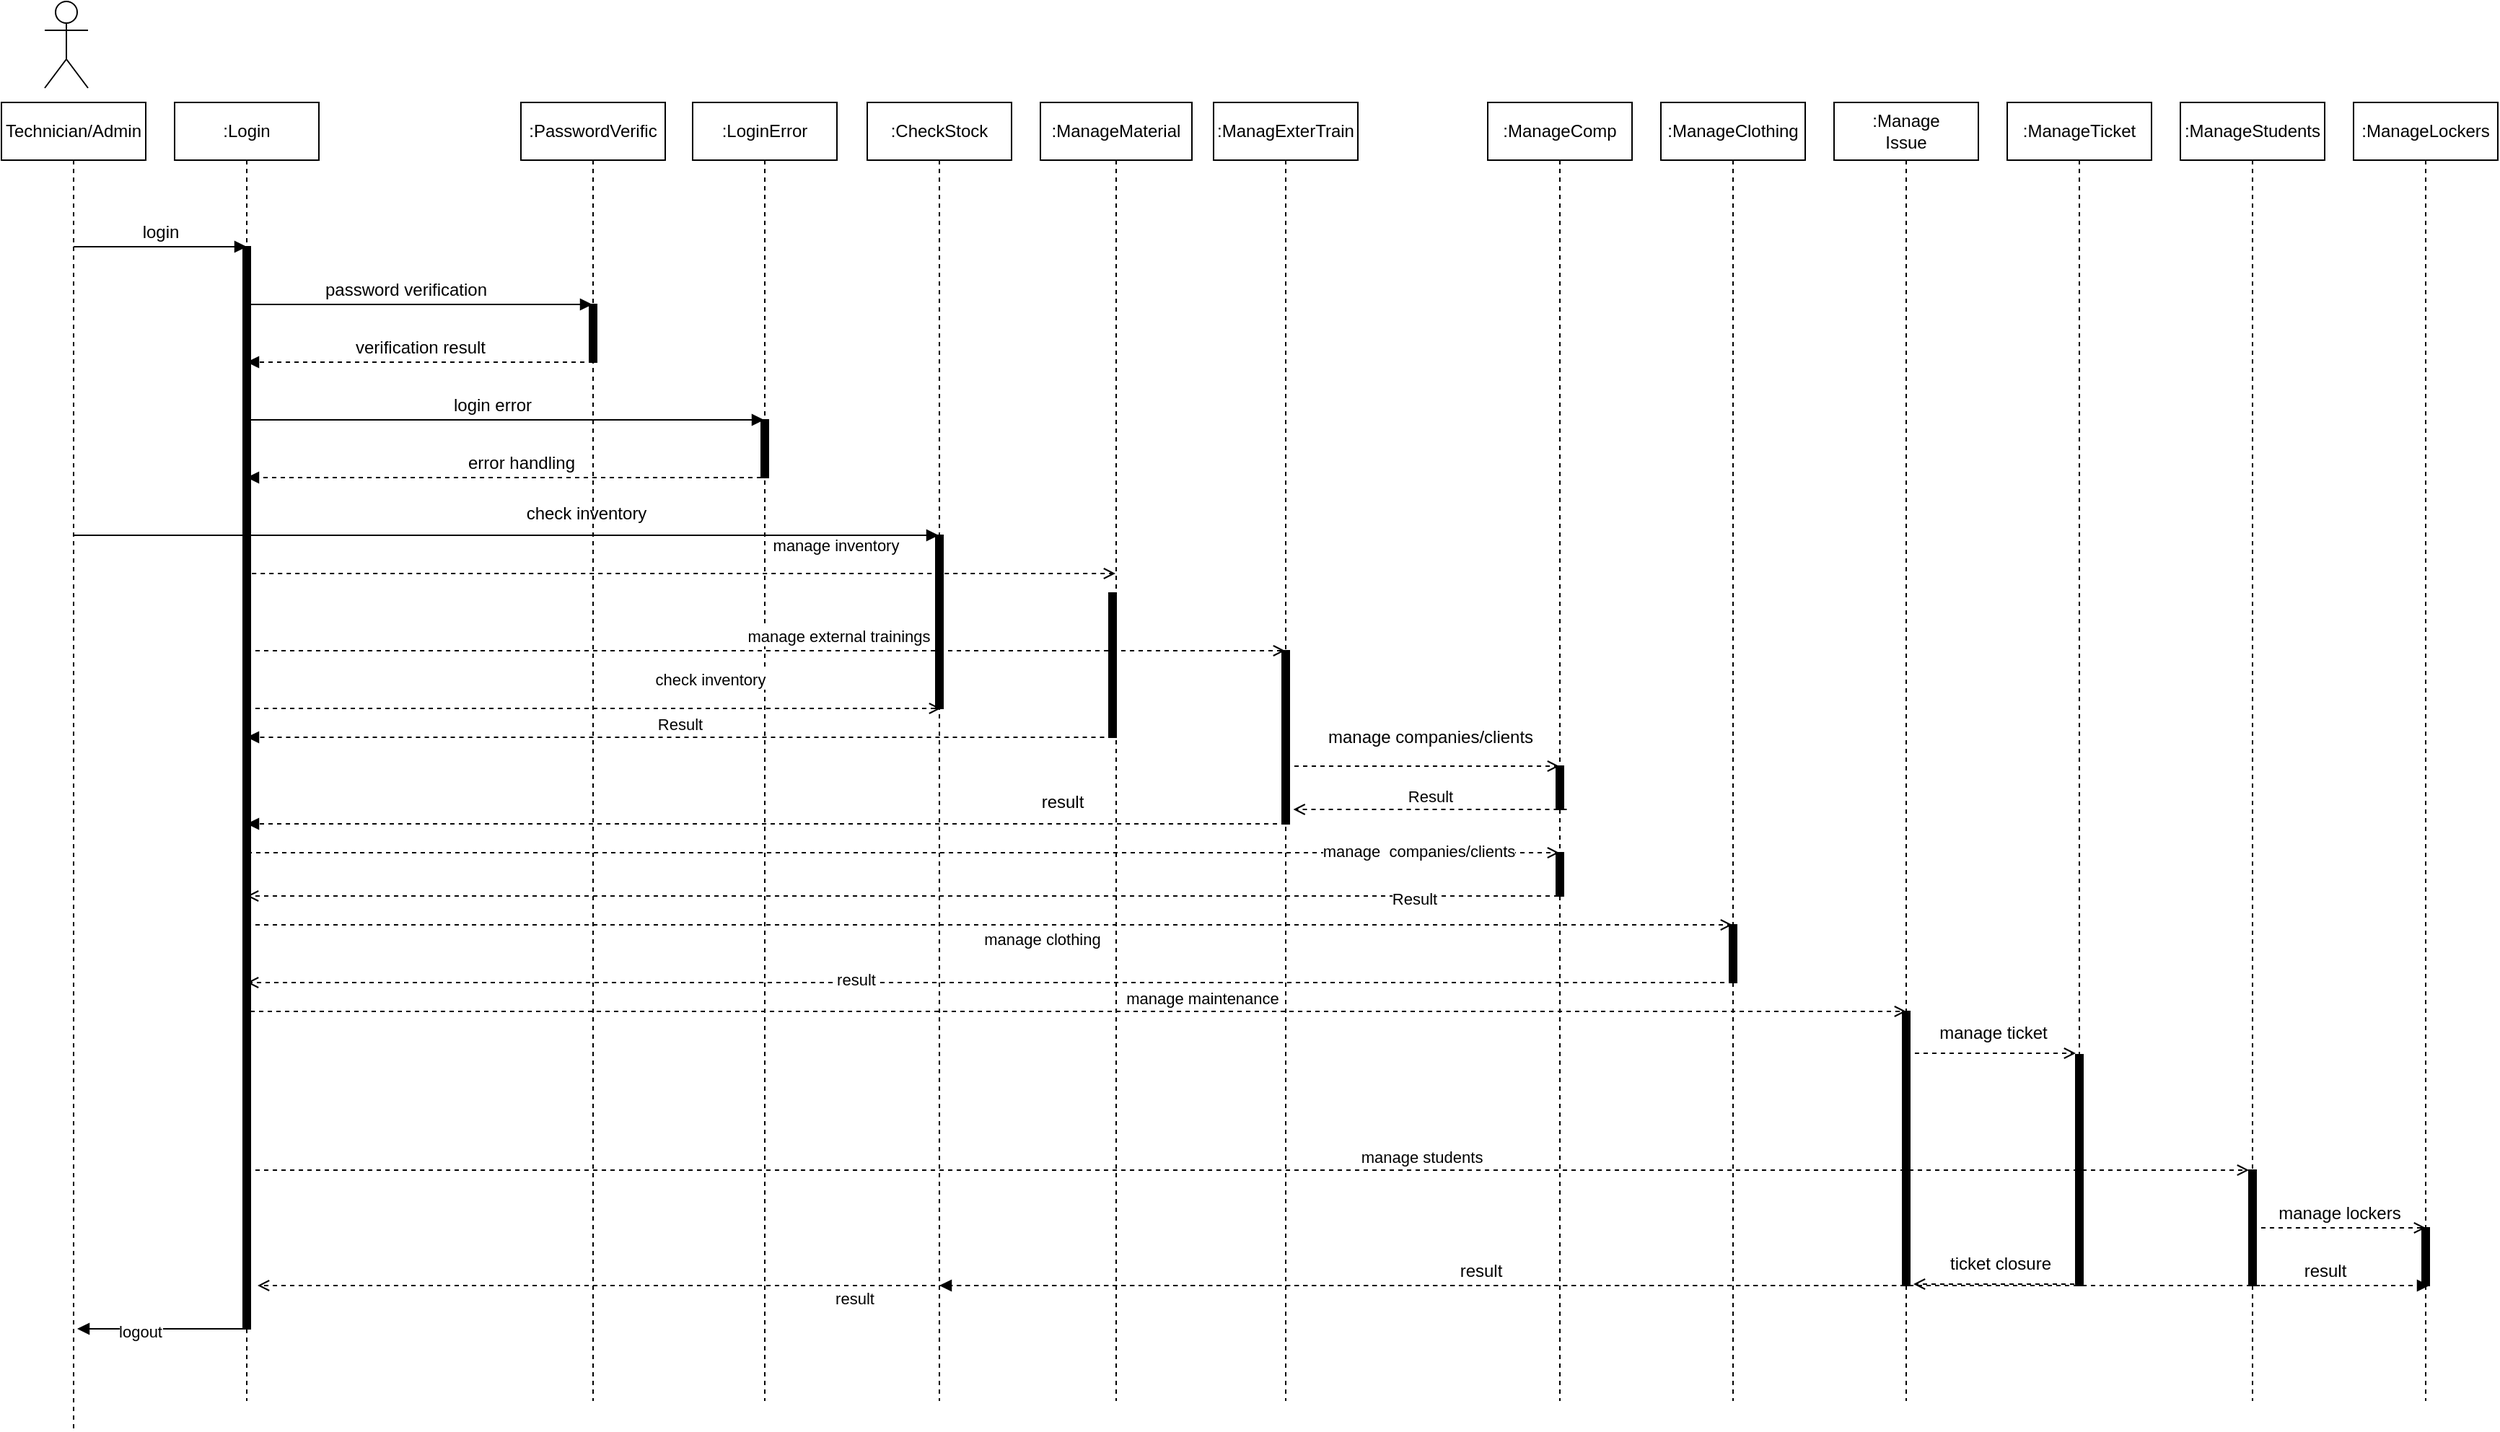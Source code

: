 <mxfile>
    <diagram id="QvviNFdsMGVvqDGoGLUo" name="Page-1">
        <mxGraphModel dx="3012" dy="2016" grid="1" gridSize="10" guides="1" tooltips="1" connect="1" arrows="1" fold="1" page="1" pageScale="1" pageWidth="850" pageHeight="1100" math="0" shadow="0">
            <root>
                <mxCell id="0"/>
                <mxCell id="1" parent="0"/>
                <mxCell id="2" value="" style="shape=umlActor;verticalLabelPosition=bottom;verticalAlign=top;html=1;" parent="1" vertex="1">
                    <mxGeometry x="-770" y="-1090" width="30" height="60" as="geometry"/>
                </mxCell>
                <mxCell id="3" value=":Login" style="shape=umlLifeline;perimeter=lifelinePerimeter;whiteSpace=wrap;html=1;container=1;collapsible=0;recursiveResize=0;outlineConnect=0;" parent="1" vertex="1">
                    <mxGeometry x="-680" y="-1020" width="100" height="900" as="geometry"/>
                </mxCell>
                <mxCell id="17" value="" style="html=1;points=[];perimeter=orthogonalPerimeter;fillColor=strokeColor;" parent="3" vertex="1">
                    <mxGeometry x="47.5" y="100" width="5" height="750" as="geometry"/>
                </mxCell>
                <mxCell id="23" value="" style="html=1;verticalAlign=bottom;labelBackgroundColor=none;endArrow=block;endFill=1;" parent="3" edge="1">
                    <mxGeometry width="160" relative="1" as="geometry">
                        <mxPoint x="-70" y="100" as="sourcePoint"/>
                        <mxPoint x="50" y="100" as="targetPoint"/>
                    </mxGeometry>
                </mxCell>
                <mxCell id="25" value="" style="html=1;verticalAlign=bottom;labelBackgroundColor=none;endArrow=block;endFill=1;" parent="3" target="4" edge="1">
                    <mxGeometry width="160" relative="1" as="geometry">
                        <mxPoint x="52.5" y="140" as="sourcePoint"/>
                        <mxPoint x="212.5" y="140" as="targetPoint"/>
                    </mxGeometry>
                </mxCell>
                <mxCell id="33" value="" style="html=1;verticalAlign=bottom;labelBackgroundColor=none;endArrow=block;endFill=1;" parent="3" target="6" edge="1">
                    <mxGeometry width="160" relative="1" as="geometry">
                        <mxPoint x="-70" y="300" as="sourcePoint"/>
                        <mxPoint x="90" y="300" as="targetPoint"/>
                    </mxGeometry>
                </mxCell>
                <mxCell id="84" value="" style="html=1;verticalAlign=bottom;labelBackgroundColor=none;endArrow=block;endFill=1;" parent="3" edge="1">
                    <mxGeometry width="160" relative="1" as="geometry">
                        <mxPoint x="52.5" y="850" as="sourcePoint"/>
                        <mxPoint x="-67.5" y="850" as="targetPoint"/>
                    </mxGeometry>
                </mxCell>
                <mxCell id="85" value="logout" style="edgeLabel;html=1;align=center;verticalAlign=middle;resizable=0;points=[];" parent="84" vertex="1" connectable="0">
                    <mxGeometry x="0.282" y="2" relative="1" as="geometry">
                        <mxPoint as="offset"/>
                    </mxGeometry>
                </mxCell>
                <mxCell id="4" value=":PasswordVerific" style="shape=umlLifeline;perimeter=lifelinePerimeter;whiteSpace=wrap;html=1;container=1;collapsible=0;recursiveResize=0;outlineConnect=0;" parent="1" vertex="1">
                    <mxGeometry x="-440" y="-1020" width="100" height="900" as="geometry"/>
                </mxCell>
                <mxCell id="18" value="" style="html=1;points=[];perimeter=orthogonalPerimeter;fillColor=strokeColor;" parent="4" vertex="1">
                    <mxGeometry x="47.5" y="140" width="5" height="40" as="geometry"/>
                </mxCell>
                <mxCell id="31" value="" style="html=1;verticalAlign=bottom;labelBackgroundColor=none;endArrow=block;endFill=1;dashed=1;" parent="4" target="3" edge="1">
                    <mxGeometry width="160" relative="1" as="geometry">
                        <mxPoint x="166.5" y="260" as="sourcePoint"/>
                        <mxPoint x="-74" y="260" as="targetPoint"/>
                    </mxGeometry>
                </mxCell>
                <mxCell id="34" value="check inventory" style="text;html=1;align=center;verticalAlign=middle;resizable=0;points=[];autosize=1;strokeColor=none;fillColor=none;" parent="4" vertex="1">
                    <mxGeometry x="-10" y="270" width="110" height="30" as="geometry"/>
                </mxCell>
                <mxCell id="5" value=":LoginError" style="shape=umlLifeline;perimeter=lifelinePerimeter;whiteSpace=wrap;html=1;container=1;collapsible=0;recursiveResize=0;outlineConnect=0;" parent="1" vertex="1">
                    <mxGeometry x="-321" y="-1020" width="100" height="900" as="geometry"/>
                </mxCell>
                <mxCell id="19" value="" style="html=1;points=[];perimeter=orthogonalPerimeter;fillColor=strokeColor;" parent="5" vertex="1">
                    <mxGeometry x="47.5" y="220" width="5" height="40" as="geometry"/>
                </mxCell>
                <mxCell id="6" value=":CheckStock" style="shape=umlLifeline;perimeter=lifelinePerimeter;whiteSpace=wrap;html=1;container=1;collapsible=0;recursiveResize=0;outlineConnect=0;" parent="1" vertex="1">
                    <mxGeometry x="-200" y="-1020" width="100" height="900" as="geometry"/>
                </mxCell>
                <mxCell id="20" value="" style="html=1;points=[];perimeter=orthogonalPerimeter;fillColor=strokeColor;" parent="6" vertex="1">
                    <mxGeometry x="47.5" y="300" width="5" height="120" as="geometry"/>
                </mxCell>
                <mxCell id="69" value="Result" style="html=1;verticalAlign=bottom;labelBackgroundColor=none;endArrow=block;endFill=1;dashed=1;" parent="6" edge="1">
                    <mxGeometry width="160" relative="1" as="geometry">
                        <mxPoint x="170.25" y="440" as="sourcePoint"/>
                        <mxPoint x="-430" y="440" as="targetPoint"/>
                    </mxGeometry>
                </mxCell>
                <mxCell id="7" value=":ManageMaterial" style="shape=umlLifeline;perimeter=lifelinePerimeter;whiteSpace=wrap;html=1;container=1;collapsible=0;recursiveResize=0;outlineConnect=0;" parent="1" vertex="1">
                    <mxGeometry x="-80" y="-1020" width="105" height="900" as="geometry"/>
                </mxCell>
                <mxCell id="21" value="" style="html=1;points=[];perimeter=orthogonalPerimeter;fillColor=strokeColor;" parent="7" vertex="1">
                    <mxGeometry x="47.5" y="340" width="5" height="100" as="geometry"/>
                </mxCell>
                <mxCell id="43" value="result" style="text;html=1;align=center;verticalAlign=middle;resizable=0;points=[];autosize=1;strokeColor=none;fillColor=none;" parent="7" vertex="1">
                    <mxGeometry x="-10" y="470" width="50" height="30" as="geometry"/>
                </mxCell>
                <mxCell id="8" value=":ManagExterTrain" style="shape=umlLifeline;perimeter=lifelinePerimeter;whiteSpace=wrap;html=1;container=1;collapsible=0;recursiveResize=0;outlineConnect=0;" parent="1" vertex="1">
                    <mxGeometry x="40" y="-1020" width="100" height="900" as="geometry"/>
                </mxCell>
                <mxCell id="22" value="" style="html=1;points=[];perimeter=orthogonalPerimeter;fillColor=strokeColor;" parent="8" vertex="1">
                    <mxGeometry x="47.5" y="380" width="5" height="120" as="geometry"/>
                </mxCell>
                <mxCell id="9" value=":ManageComp" style="shape=umlLifeline;perimeter=lifelinePerimeter;whiteSpace=wrap;html=1;container=1;collapsible=0;recursiveResize=0;outlineConnect=0;" parent="1" vertex="1">
                    <mxGeometry x="230" y="-1020" width="100" height="900" as="geometry"/>
                </mxCell>
                <mxCell id="48" value="" style="html=1;points=[];perimeter=orthogonalPerimeter;fillColor=strokeColor;" parent="9" vertex="1">
                    <mxGeometry x="47.5" y="460" width="5" height="30" as="geometry"/>
                </mxCell>
                <mxCell id="71" value="Result" style="html=1;verticalAlign=bottom;labelBackgroundColor=none;endArrow=open;endFill=0;dashed=1;" parent="9" edge="1">
                    <mxGeometry width="160" relative="1" as="geometry">
                        <mxPoint x="54.75" y="490" as="sourcePoint"/>
                        <mxPoint x="-134.75" y="490" as="targetPoint"/>
                    </mxGeometry>
                </mxCell>
                <mxCell id="73" value="" style="html=1;points=[];perimeter=orthogonalPerimeter;fillColor=strokeColor;" parent="9" vertex="1">
                    <mxGeometry x="47.5" y="520" width="5" height="30" as="geometry"/>
                </mxCell>
                <mxCell id="10" value=":ManageClothing" style="shape=umlLifeline;perimeter=lifelinePerimeter;whiteSpace=wrap;html=1;container=1;collapsible=0;recursiveResize=0;outlineConnect=0;" parent="1" vertex="1">
                    <mxGeometry x="350" y="-1020" width="100" height="900" as="geometry"/>
                </mxCell>
                <mxCell id="49" value="" style="html=1;points=[];perimeter=orthogonalPerimeter;fillColor=strokeColor;" parent="10" vertex="1">
                    <mxGeometry x="47.5" y="570" width="5" height="40" as="geometry"/>
                </mxCell>
                <mxCell id="56" value="" style="html=1;verticalAlign=bottom;labelBackgroundColor=none;endArrow=open;endFill=0;dashed=1;" parent="10" edge="1">
                    <mxGeometry width="160" relative="1" as="geometry">
                        <mxPoint x="-977.5" y="630" as="sourcePoint"/>
                        <mxPoint x="170" y="630" as="targetPoint"/>
                    </mxGeometry>
                </mxCell>
                <mxCell id="57" value="manage maintenance" style="edgeLabel;html=1;align=center;verticalAlign=middle;resizable=0;points=[];" parent="56" vertex="1" connectable="0">
                    <mxGeometry x="0.289" y="9" relative="1" as="geometry">
                        <mxPoint x="-80" as="offset"/>
                    </mxGeometry>
                </mxCell>
                <mxCell id="11" value=":Manage&lt;br&gt;Issue" style="shape=umlLifeline;perimeter=lifelinePerimeter;whiteSpace=wrap;html=1;container=1;collapsible=0;recursiveResize=0;outlineConnect=0;" parent="1" vertex="1">
                    <mxGeometry x="470" y="-1020" width="100" height="900" as="geometry"/>
                </mxCell>
                <mxCell id="50" value="" style="html=1;points=[];perimeter=orthogonalPerimeter;fillColor=strokeColor;" parent="11" vertex="1">
                    <mxGeometry x="47.5" y="630" width="5" height="190" as="geometry"/>
                </mxCell>
                <mxCell id="58" value="" style="html=1;verticalAlign=bottom;labelBackgroundColor=none;endArrow=open;endFill=0;dashed=1;" parent="11" edge="1">
                    <mxGeometry width="160" relative="1" as="geometry">
                        <mxPoint x="50" y="659" as="sourcePoint"/>
                        <mxPoint x="167.5" y="659" as="targetPoint"/>
                    </mxGeometry>
                </mxCell>
                <mxCell id="12" value=":ManageTicket" style="shape=umlLifeline;perimeter=lifelinePerimeter;whiteSpace=wrap;html=1;container=1;collapsible=0;recursiveResize=0;outlineConnect=0;" parent="1" vertex="1">
                    <mxGeometry x="590" y="-1020" width="100" height="820" as="geometry"/>
                </mxCell>
                <mxCell id="51" value="" style="html=1;points=[];perimeter=orthogonalPerimeter;fillColor=strokeColor;" parent="12" vertex="1">
                    <mxGeometry x="47.5" y="660" width="5" height="160" as="geometry"/>
                </mxCell>
                <mxCell id="63" value="" style="html=1;verticalAlign=bottom;labelBackgroundColor=none;endArrow=open;endFill=0;dashed=1;" parent="12" edge="1">
                    <mxGeometry width="160" relative="1" as="geometry">
                        <mxPoint x="-1220" y="740" as="sourcePoint"/>
                        <mxPoint x="167.5" y="740" as="targetPoint"/>
                    </mxGeometry>
                </mxCell>
                <mxCell id="64" value="manage students" style="edgeLabel;html=1;align=center;verticalAlign=middle;resizable=0;points=[];" parent="63" vertex="1" connectable="0">
                    <mxGeometry x="0.289" y="9" relative="1" as="geometry">
                        <mxPoint x="-80" as="offset"/>
                    </mxGeometry>
                </mxCell>
                <mxCell id="81" value="" style="html=1;verticalAlign=bottom;labelBackgroundColor=none;endArrow=open;endFill=0;dashed=1;" parent="12" edge="1">
                    <mxGeometry width="160" relative="1" as="geometry">
                        <mxPoint x="52.5" y="819" as="sourcePoint"/>
                        <mxPoint x="-65" y="819" as="targetPoint"/>
                    </mxGeometry>
                </mxCell>
                <mxCell id="80" value="ticket closure" style="text;html=1;align=center;verticalAlign=middle;resizable=0;points=[];autosize=1;strokeColor=none;fillColor=none;" parent="12" vertex="1">
                    <mxGeometry x="-50" y="790" width="90" height="30" as="geometry"/>
                </mxCell>
                <mxCell id="13" value=":ManageStudents" style="shape=umlLifeline;perimeter=lifelinePerimeter;whiteSpace=wrap;html=1;container=1;collapsible=0;recursiveResize=0;outlineConnect=0;" parent="1" vertex="1">
                    <mxGeometry x="710" y="-1020" width="100" height="900" as="geometry"/>
                </mxCell>
                <mxCell id="52" value="" style="html=1;points=[];perimeter=orthogonalPerimeter;fillColor=strokeColor;" parent="13" vertex="1">
                    <mxGeometry x="47.5" y="740" width="5" height="80" as="geometry"/>
                </mxCell>
                <mxCell id="14" value=":ManageLockers" style="shape=umlLifeline;perimeter=lifelinePerimeter;whiteSpace=wrap;html=1;container=1;collapsible=0;recursiveResize=0;outlineConnect=0;" parent="1" vertex="1">
                    <mxGeometry x="830" y="-1020" width="100" height="900" as="geometry"/>
                </mxCell>
                <mxCell id="53" value="" style="html=1;points=[];perimeter=orthogonalPerimeter;fillColor=strokeColor;" parent="14" vertex="1">
                    <mxGeometry x="47.5" y="780" width="5" height="40" as="geometry"/>
                </mxCell>
                <mxCell id="16" value="&lt;span style=&quot;&quot;&gt;Technician/Admin&lt;/span&gt;" style="shape=umlLifeline;perimeter=lifelinePerimeter;whiteSpace=wrap;html=1;container=1;collapsible=0;recursiveResize=0;outlineConnect=0;" parent="1" vertex="1">
                    <mxGeometry x="-800" y="-1020" width="100" height="920" as="geometry"/>
                </mxCell>
                <mxCell id="24" value="login" style="text;html=1;align=center;verticalAlign=middle;resizable=0;points=[];autosize=1;strokeColor=none;fillColor=none;" parent="1" vertex="1">
                    <mxGeometry x="-715" y="-945" width="50" height="30" as="geometry"/>
                </mxCell>
                <mxCell id="26" value="password verification" style="text;html=1;align=center;verticalAlign=middle;resizable=0;points=[];autosize=1;strokeColor=none;fillColor=none;" parent="1" vertex="1">
                    <mxGeometry x="-590" y="-905" width="140" height="30" as="geometry"/>
                </mxCell>
                <mxCell id="27" value="" style="html=1;verticalAlign=bottom;labelBackgroundColor=none;endArrow=block;endFill=1;dashed=1;" parent="1" target="3" edge="1">
                    <mxGeometry width="160" relative="1" as="geometry">
                        <mxPoint x="-390" y="-840" as="sourcePoint"/>
                        <mxPoint x="-550" y="-840" as="targetPoint"/>
                    </mxGeometry>
                </mxCell>
                <mxCell id="28" value="verification result" style="text;html=1;align=center;verticalAlign=middle;resizable=0;points=[];autosize=1;strokeColor=none;fillColor=none;" parent="1" vertex="1">
                    <mxGeometry x="-565" y="-865" width="110" height="30" as="geometry"/>
                </mxCell>
                <mxCell id="29" value="" style="html=1;verticalAlign=bottom;labelBackgroundColor=none;endArrow=block;endFill=1;" parent="1" target="5" edge="1">
                    <mxGeometry width="160" relative="1" as="geometry">
                        <mxPoint x="-630" y="-800" as="sourcePoint"/>
                        <mxPoint x="-470" y="-800" as="targetPoint"/>
                    </mxGeometry>
                </mxCell>
                <mxCell id="30" value="login error" style="text;html=1;align=center;verticalAlign=middle;resizable=0;points=[];autosize=1;strokeColor=none;fillColor=none;" parent="1" vertex="1">
                    <mxGeometry x="-500" y="-825" width="80" height="30" as="geometry"/>
                </mxCell>
                <mxCell id="32" value="error handling" style="text;html=1;align=center;verticalAlign=middle;resizable=0;points=[];autosize=1;strokeColor=none;fillColor=none;" parent="1" vertex="1">
                    <mxGeometry x="-490" y="-785" width="100" height="30" as="geometry"/>
                </mxCell>
                <mxCell id="38" value="" style="html=1;verticalAlign=bottom;labelBackgroundColor=none;endArrow=open;endFill=0;dashed=1;" parent="1" target="8" edge="1">
                    <mxGeometry width="160" relative="1" as="geometry">
                        <mxPoint x="-630" y="-640" as="sourcePoint"/>
                        <mxPoint x="-29" y="-640" as="targetPoint"/>
                    </mxGeometry>
                </mxCell>
                <mxCell id="39" value="manage external trainings" style="edgeLabel;html=1;align=center;verticalAlign=middle;resizable=0;points=[];" parent="38" vertex="1" connectable="0">
                    <mxGeometry x="-0.924" y="7" relative="1" as="geometry">
                        <mxPoint x="382" y="-3" as="offset"/>
                    </mxGeometry>
                </mxCell>
                <mxCell id="40" value="" style="html=1;verticalAlign=bottom;labelBackgroundColor=none;endArrow=open;endFill=0;dashed=1;" parent="1" edge="1">
                    <mxGeometry width="160" relative="1" as="geometry">
                        <mxPoint x="-630" y="-600" as="sourcePoint"/>
                        <mxPoint x="-149" y="-600" as="targetPoint"/>
                    </mxGeometry>
                </mxCell>
                <mxCell id="41" value="check inventory" style="edgeLabel;html=1;align=center;verticalAlign=middle;resizable=0;points=[];" parent="40" vertex="1" connectable="0">
                    <mxGeometry x="-0.924" y="7" relative="1" as="geometry">
                        <mxPoint x="302" y="-13" as="offset"/>
                    </mxGeometry>
                </mxCell>
                <mxCell id="42" value="" style="html=1;verticalAlign=bottom;labelBackgroundColor=none;endArrow=block;endFill=1;dashed=1;" parent="1" target="3" edge="1">
                    <mxGeometry width="160" relative="1" as="geometry">
                        <mxPoint x="90" y="-520" as="sourcePoint"/>
                        <mxPoint x="-70" y="-520" as="targetPoint"/>
                    </mxGeometry>
                </mxCell>
                <mxCell id="46" value="" style="html=1;verticalAlign=bottom;labelBackgroundColor=none;endArrow=open;endFill=0;dashed=1;" parent="1" target="9" edge="1">
                    <mxGeometry width="160" relative="1" as="geometry">
                        <mxPoint x="90" y="-560" as="sourcePoint"/>
                        <mxPoint x="250" y="-560" as="targetPoint"/>
                    </mxGeometry>
                </mxCell>
                <mxCell id="47" value="manage companies/clients" style="text;html=1;align=center;verticalAlign=middle;resizable=0;points=[];autosize=1;strokeColor=none;fillColor=none;" parent="1" vertex="1">
                    <mxGeometry x="105" y="-595" width="170" height="30" as="geometry"/>
                </mxCell>
                <mxCell id="54" value="" style="html=1;verticalAlign=bottom;labelBackgroundColor=none;endArrow=open;endFill=0;dashed=1;" parent="1" source="3" target="10" edge="1">
                    <mxGeometry width="160" relative="1" as="geometry">
                        <mxPoint x="210" y="-480" as="sourcePoint"/>
                        <mxPoint x="399.5" y="-480" as="targetPoint"/>
                        <Array as="points">
                            <mxPoint x="370" y="-450"/>
                        </Array>
                    </mxGeometry>
                </mxCell>
                <mxCell id="55" value="manage clothing" style="edgeLabel;html=1;align=center;verticalAlign=middle;resizable=0;points=[];" parent="54" vertex="1" connectable="0">
                    <mxGeometry x="0.289" y="9" relative="1" as="geometry">
                        <mxPoint x="-113" y="19" as="offset"/>
                    </mxGeometry>
                </mxCell>
                <mxCell id="60" value="manage ticket" style="text;html=1;align=center;verticalAlign=middle;resizable=0;points=[];autosize=1;strokeColor=none;fillColor=none;" parent="1" vertex="1">
                    <mxGeometry x="530" y="-390" width="100" height="30" as="geometry"/>
                </mxCell>
                <mxCell id="61" value="" style="html=1;verticalAlign=bottom;labelBackgroundColor=none;endArrow=block;endFill=1;dashed=1;exitX=0.34;exitY=1;exitDx=0;exitDy=0;exitPerimeter=0;" parent="1" source="50" target="6" edge="1">
                    <mxGeometry width="160" relative="1" as="geometry">
                        <mxPoint x="520" y="-320" as="sourcePoint"/>
                        <mxPoint x="360" y="-320" as="targetPoint"/>
                        <Array as="points">
                            <mxPoint x="440" y="-200"/>
                        </Array>
                    </mxGeometry>
                </mxCell>
                <mxCell id="62" value="result" style="text;html=1;align=center;verticalAlign=middle;resizable=0;points=[];autosize=1;strokeColor=none;fillColor=none;" parent="1" vertex="1">
                    <mxGeometry x="200" y="-225" width="50" height="30" as="geometry"/>
                </mxCell>
                <mxCell id="65" value="" style="html=1;verticalAlign=bottom;labelBackgroundColor=none;endArrow=open;endFill=0;dashed=1;" parent="1" edge="1">
                    <mxGeometry width="160" relative="1" as="geometry">
                        <mxPoint x="760" y="-240" as="sourcePoint"/>
                        <mxPoint x="880" y="-240" as="targetPoint"/>
                    </mxGeometry>
                </mxCell>
                <mxCell id="66" value="manage lockers" style="text;html=1;align=center;verticalAlign=middle;resizable=0;points=[];autosize=1;strokeColor=none;fillColor=none;" parent="1" vertex="1">
                    <mxGeometry x="765" y="-265" width="110" height="30" as="geometry"/>
                </mxCell>
                <mxCell id="67" value="" style="html=1;verticalAlign=bottom;labelBackgroundColor=none;endArrow=block;endFill=1;dashed=1;" parent="1" edge="1">
                    <mxGeometry width="160" relative="1" as="geometry">
                        <mxPoint x="760" y="-200" as="sourcePoint"/>
                        <mxPoint x="882.5" y="-200" as="targetPoint"/>
                    </mxGeometry>
                </mxCell>
                <mxCell id="68" value="result" style="text;html=1;align=center;verticalAlign=middle;resizable=0;points=[];autosize=1;strokeColor=none;fillColor=none;" parent="1" vertex="1">
                    <mxGeometry x="785" y="-225" width="50" height="30" as="geometry"/>
                </mxCell>
                <mxCell id="36" value="" style="html=1;verticalAlign=bottom;labelBackgroundColor=none;endArrow=open;endFill=0;dashed=1;exitX=1.22;exitY=0.302;exitDx=0;exitDy=0;exitPerimeter=0;" parent="1" source="17" target="7" edge="1">
                    <mxGeometry width="160" relative="1" as="geometry">
                        <mxPoint x="-750" y="-680" as="sourcePoint"/>
                        <mxPoint x="-590" y="-680" as="targetPoint"/>
                    </mxGeometry>
                </mxCell>
                <mxCell id="37" value="manage inventory" style="edgeLabel;html=1;align=center;verticalAlign=middle;resizable=0;points=[];" parent="36" vertex="1" connectable="0">
                    <mxGeometry x="-0.924" y="7" relative="1" as="geometry">
                        <mxPoint x="382" y="-13" as="offset"/>
                    </mxGeometry>
                </mxCell>
                <mxCell id="72" value="" style="html=1;verticalAlign=bottom;labelBackgroundColor=none;endArrow=open;endFill=0;dashed=1;" parent="1" target="9" edge="1">
                    <mxGeometry width="160" relative="1" as="geometry">
                        <mxPoint x="-629.5" y="-500" as="sourcePoint"/>
                        <mxPoint x="-440" y="-500" as="targetPoint"/>
                    </mxGeometry>
                </mxCell>
                <mxCell id="76" value="manage&amp;nbsp; companies/clients" style="edgeLabel;html=1;align=center;verticalAlign=middle;resizable=0;points=[];" parent="72" vertex="1" connectable="0">
                    <mxGeometry x="0.786" y="1" relative="1" as="geometry">
                        <mxPoint as="offset"/>
                    </mxGeometry>
                </mxCell>
                <mxCell id="74" value="" style="html=1;verticalAlign=bottom;labelBackgroundColor=none;endArrow=open;endFill=0;dashed=1;" parent="1" edge="1">
                    <mxGeometry width="160" relative="1" as="geometry">
                        <mxPoint x="279" y="-470" as="sourcePoint"/>
                        <mxPoint x="-630" y="-470" as="targetPoint"/>
                    </mxGeometry>
                </mxCell>
                <mxCell id="75" value="Result" style="edgeLabel;html=1;align=center;verticalAlign=middle;resizable=0;points=[];" parent="74" vertex="1" connectable="0">
                    <mxGeometry x="-0.779" y="2" relative="1" as="geometry">
                        <mxPoint as="offset"/>
                    </mxGeometry>
                </mxCell>
                <mxCell id="77" value="" style="html=1;verticalAlign=bottom;labelBackgroundColor=none;endArrow=open;endFill=0;dashed=1;" parent="1" edge="1">
                    <mxGeometry width="160" relative="1" as="geometry">
                        <mxPoint x="400" y="-410" as="sourcePoint"/>
                        <mxPoint x="-630" y="-410" as="targetPoint"/>
                        <Array as="points">
                            <mxPoint x="370.5" y="-410"/>
                        </Array>
                    </mxGeometry>
                </mxCell>
                <mxCell id="79" value="result" style="edgeLabel;html=1;align=center;verticalAlign=middle;resizable=0;points=[];" parent="77" vertex="1" connectable="0">
                    <mxGeometry x="0.181" y="-2" relative="1" as="geometry">
                        <mxPoint as="offset"/>
                    </mxGeometry>
                </mxCell>
                <mxCell id="82" value="" style="html=1;verticalAlign=bottom;labelBackgroundColor=none;endArrow=open;endFill=0;dashed=1;" parent="1" edge="1">
                    <mxGeometry width="160" relative="1" as="geometry">
                        <mxPoint x="765" y="-200" as="sourcePoint"/>
                        <mxPoint x="-622.5" y="-200" as="targetPoint"/>
                    </mxGeometry>
                </mxCell>
                <mxCell id="83" value="result" style="edgeLabel;html=1;align=center;verticalAlign=middle;resizable=0;points=[];" parent="82" vertex="1" connectable="0">
                    <mxGeometry x="0.289" y="9" relative="1" as="geometry">
                        <mxPoint x="-80" as="offset"/>
                    </mxGeometry>
                </mxCell>
            </root>
        </mxGraphModel>
    </diagram>
</mxfile>